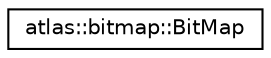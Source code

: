 digraph "Graphical Class Hierarchy"
{
  edge [fontname="Helvetica",fontsize="10",labelfontname="Helvetica",labelfontsize="10"];
  node [fontname="Helvetica",fontsize="10",shape=record];
  rankdir="LR";
  Node1 [label="atlas::bitmap::BitMap",height=0.2,width=0.4,color="black", fillcolor="white", style="filled",URL="$classatlas_1_1bitmap_1_1BitMap.html",tooltip="Container of a large (more than twice the machine word size) set of bits. "];
}
